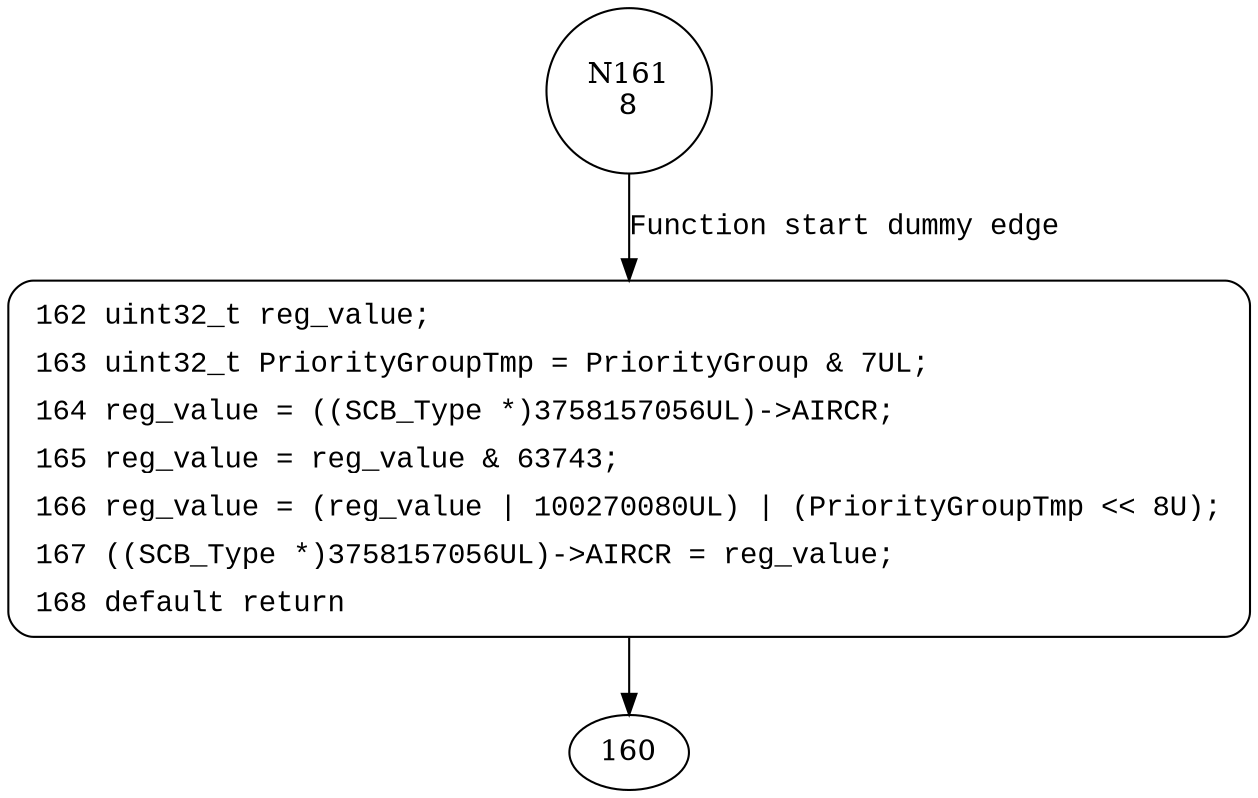 digraph __NVIC_SetPriorityGrouping {
161 [shape="circle" label="N161\n8"]
162 [shape="circle" label="N162\n7"]
162 [style="filled,bold" penwidth="1" fillcolor="white" fontname="Courier New" shape="Mrecord" label=<<table border="0" cellborder="0" cellpadding="3" bgcolor="white"><tr><td align="right">162</td><td align="left">uint32_t reg_value;</td></tr><tr><td align="right">163</td><td align="left">uint32_t PriorityGroupTmp = PriorityGroup &amp; 7UL;</td></tr><tr><td align="right">164</td><td align="left">reg_value = ((SCB_Type *)3758157056UL)-&gt;AIRCR;</td></tr><tr><td align="right">165</td><td align="left">reg_value = reg_value &amp; 63743;</td></tr><tr><td align="right">166</td><td align="left">reg_value = (reg_value &#124; 100270080UL) &#124; (PriorityGroupTmp &lt;&lt; 8U);</td></tr><tr><td align="right">167</td><td align="left">((SCB_Type *)3758157056UL)-&gt;AIRCR = reg_value;</td></tr><tr><td align="right">168</td><td align="left">default return</td></tr></table>>]
162 -> 160[label=""]
161 -> 162 [label="Function start dummy edge" fontname="Courier New"]
}